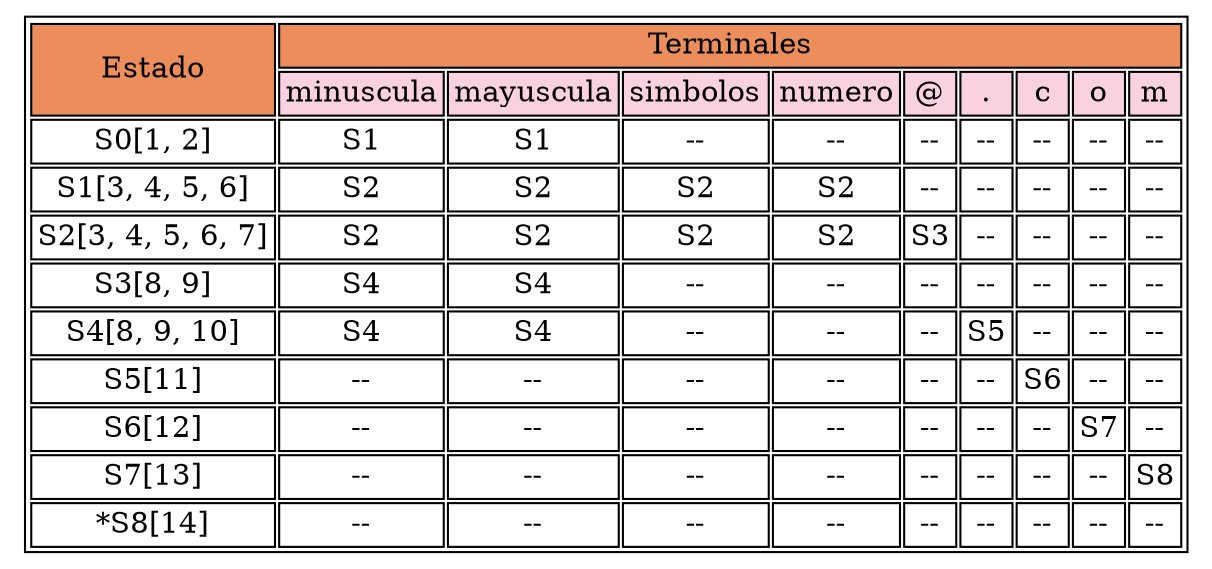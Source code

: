 digraph H {

	parent [
		shape=plaintext
		label=<
			<table border='1' cellborder='1'>

				<tr>
					<td bgcolor = "#EC8E5C" colspan="1" rowspan= "2">Estado</td>
					<td bgcolor = "#EC8E5C" colspan= "9">Terminales</td>
				</tr>

				<tr>
					<td bgcolor = "#F9D1E0" >minuscula</td>
					<td bgcolor = "#F9D1E0" >mayuscula</td>
					<td bgcolor = "#F9D1E0" >simbolos</td>
					<td bgcolor = "#F9D1E0" >numero</td>
					<td bgcolor = "#F9D1E0" >@</td>
					<td bgcolor = "#F9D1E0" >.</td>
					<td bgcolor = "#F9D1E0" >c</td>
					<td bgcolor = "#F9D1E0" >o</td>
					<td bgcolor = "#F9D1E0" >m</td>
				</tr>

				<tr>
					<td>S0[1, 2]</td>
					<td>S1</td>
					<td>S1</td>
					<td>--</td>
					<td>--</td>
					<td>--</td>
					<td>--</td>
					<td>--</td>
					<td>--</td>
					<td>--</td>
				</tr>

				<tr>
					<td>S1[3, 4, 5, 6]</td>
					<td>S2</td>
					<td>S2</td>
					<td>S2</td>
					<td>S2</td>
					<td>--</td>
					<td>--</td>
					<td>--</td>
					<td>--</td>
					<td>--</td>
				</tr>

				<tr>
					<td>S2[3, 4, 5, 6, 7]</td>
					<td>S2</td>
					<td>S2</td>
					<td>S2</td>
					<td>S2</td>
					<td>S3</td>
					<td>--</td>
					<td>--</td>
					<td>--</td>
					<td>--</td>
				</tr>

				<tr>
					<td>S3[8, 9]</td>
					<td>S4</td>
					<td>S4</td>
					<td>--</td>
					<td>--</td>
					<td>--</td>
					<td>--</td>
					<td>--</td>
					<td>--</td>
					<td>--</td>
				</tr>

				<tr>
					<td>S4[8, 9, 10]</td>
					<td>S4</td>
					<td>S4</td>
					<td>--</td>
					<td>--</td>
					<td>--</td>
					<td>S5</td>
					<td>--</td>
					<td>--</td>
					<td>--</td>
				</tr>

				<tr>
					<td>S5[11]</td>
					<td>--</td>
					<td>--</td>
					<td>--</td>
					<td>--</td>
					<td>--</td>
					<td>--</td>
					<td>S6</td>
					<td>--</td>
					<td>--</td>
				</tr>

				<tr>
					<td>S6[12]</td>
					<td>--</td>
					<td>--</td>
					<td>--</td>
					<td>--</td>
					<td>--</td>
					<td>--</td>
					<td>--</td>
					<td>S7</td>
					<td>--</td>
				</tr>

				<tr>
					<td>S7[13]</td>
					<td>--</td>
					<td>--</td>
					<td>--</td>
					<td>--</td>
					<td>--</td>
					<td>--</td>
					<td>--</td>
					<td>--</td>
					<td>S8</td>
				</tr>

				<tr>
					<td>*S8[14]</td>
					<td>--</td>
					<td>--</td>
					<td>--</td>
					<td>--</td>
					<td>--</td>
					<td>--</td>
					<td>--</td>
					<td>--</td>
					<td>--</td>
				</tr>

			</table>
	>];

}
